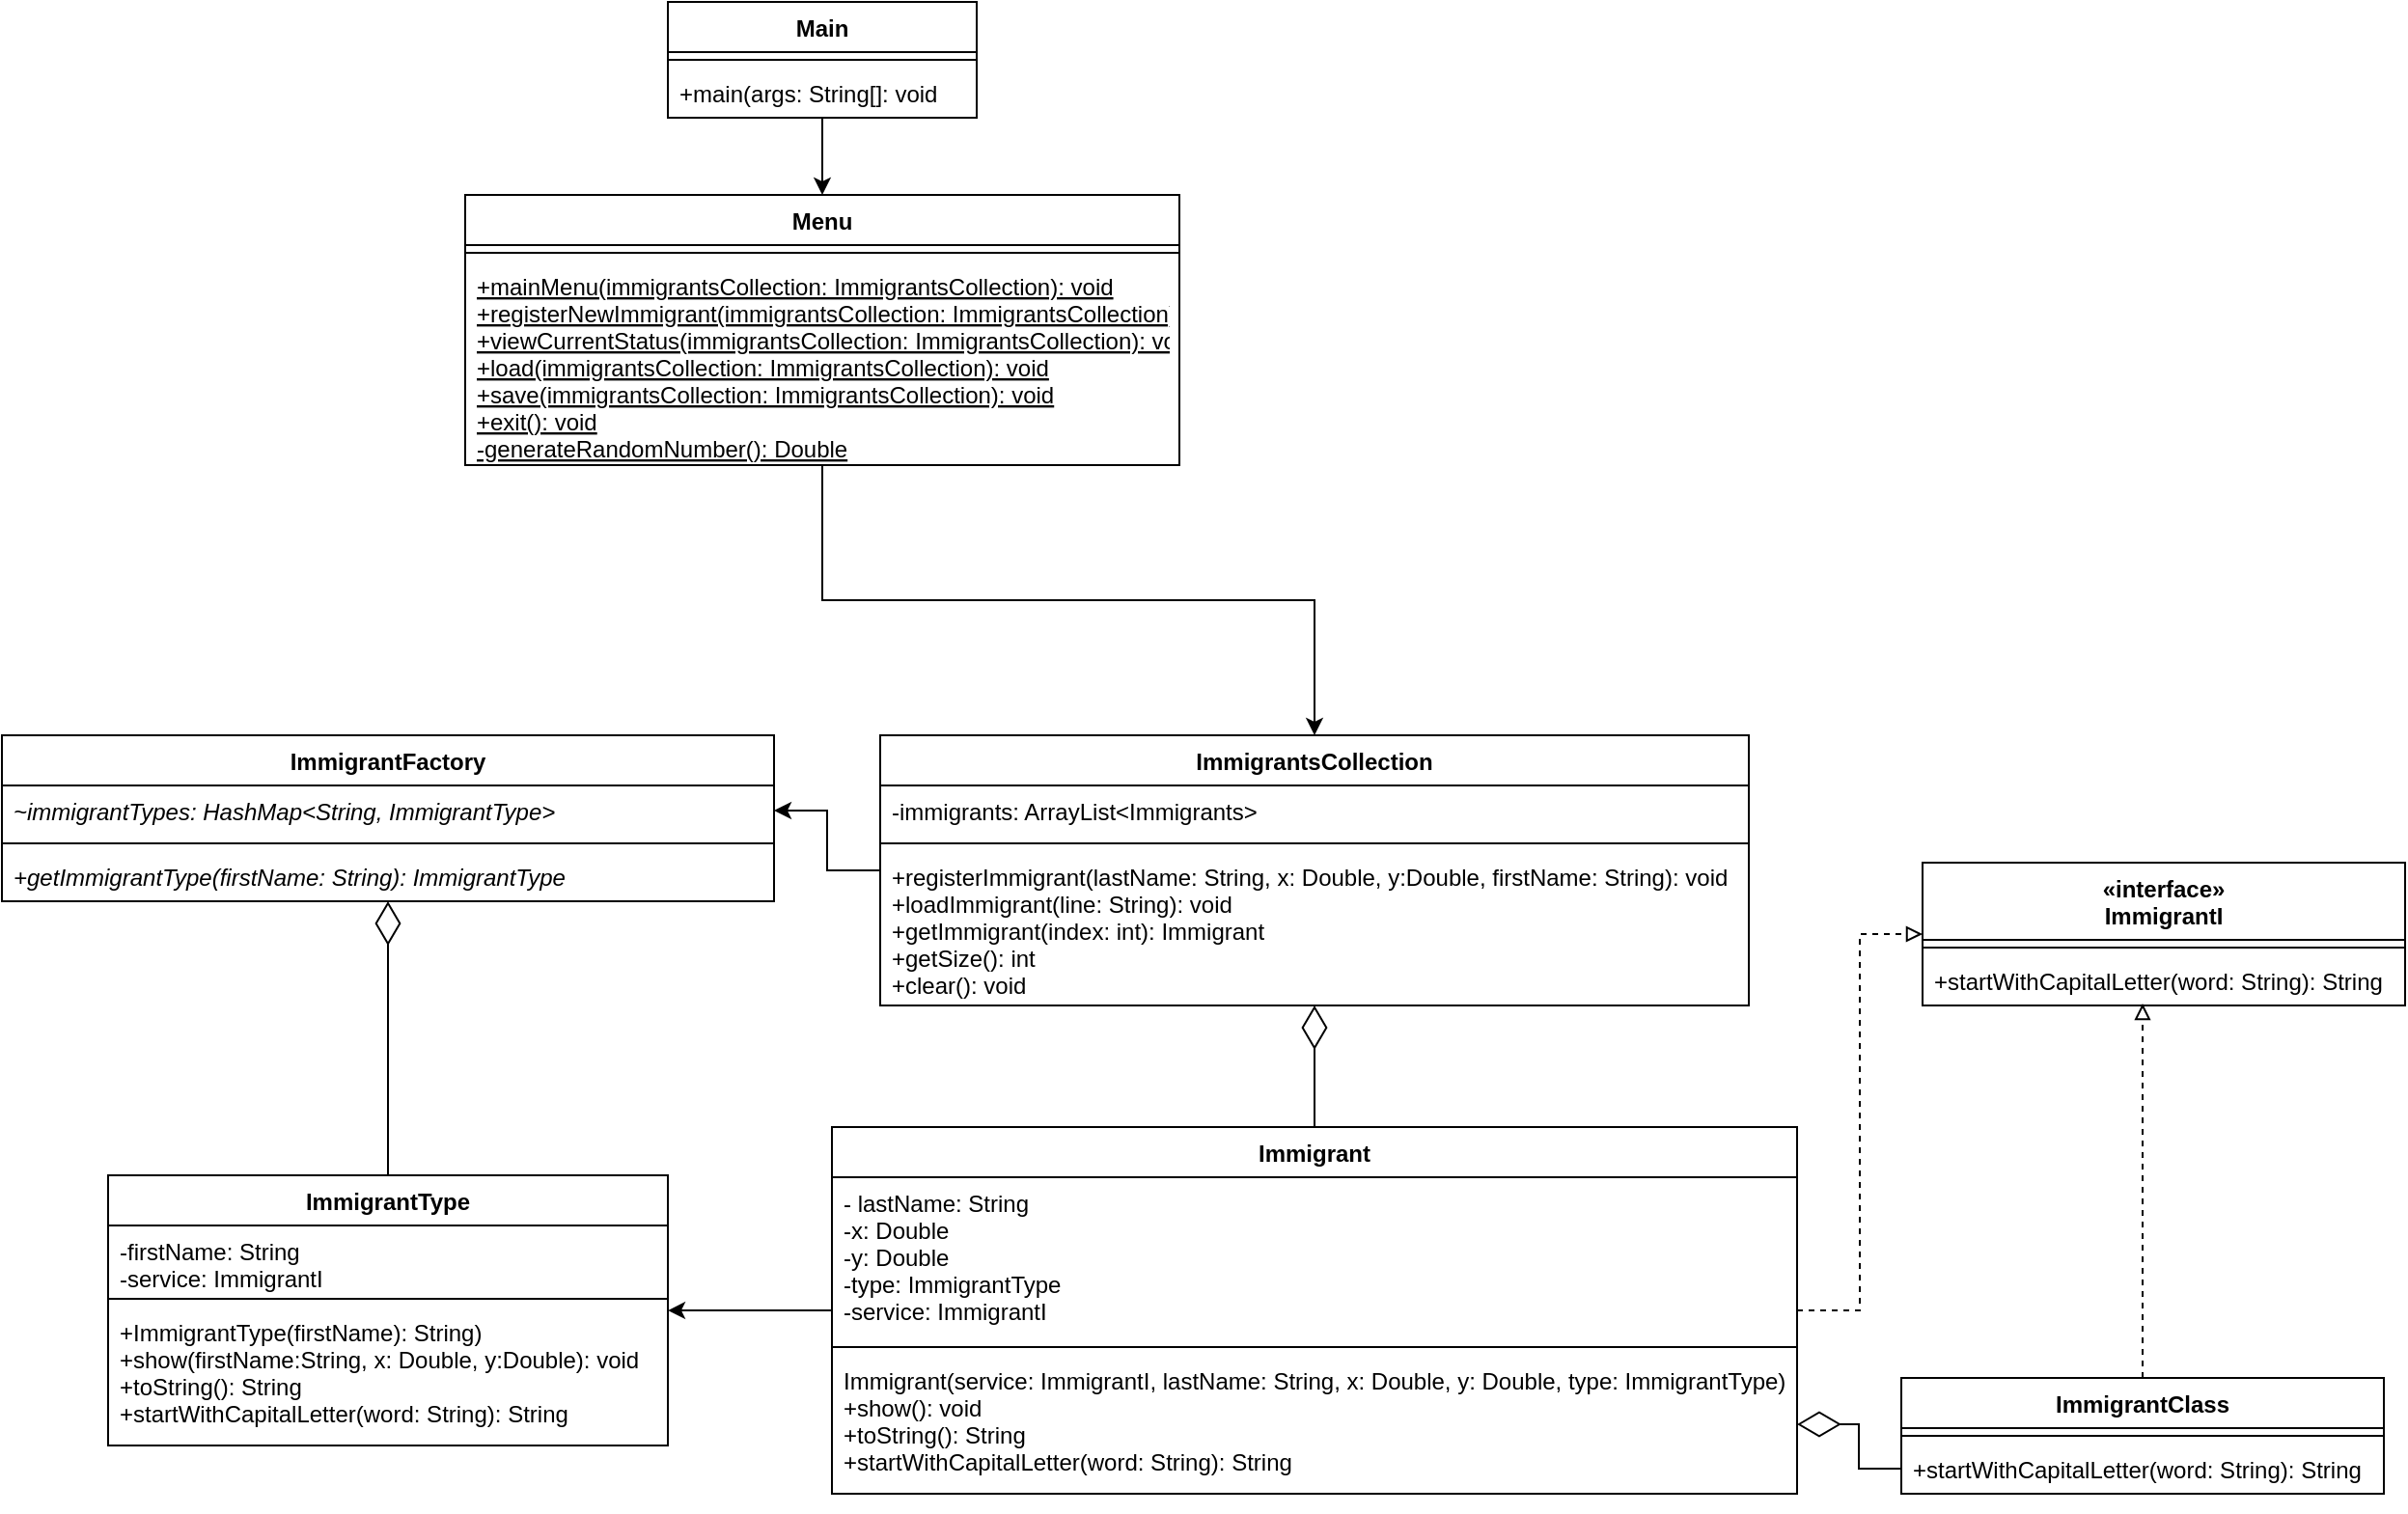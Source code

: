 <mxfile version="20.6.1" type="device"><diagram id="dUov5UVgE75BwC8f5GbG" name="Strona-1"><mxGraphModel dx="1422" dy="865" grid="1" gridSize="10" guides="1" tooltips="1" connect="1" arrows="1" fold="1" page="1" pageScale="1" pageWidth="827" pageHeight="1169" math="0" shadow="0"><root><mxCell id="0"/><mxCell id="1" parent="0"/><mxCell id="Bn9NIA5t_RnUdstBxpte-1" value="ImmigrantType" style="swimlane;fontStyle=1;align=center;verticalAlign=top;childLayout=stackLayout;horizontal=1;startSize=26;horizontalStack=0;resizeParent=1;resizeParentMax=0;resizeLast=0;collapsible=1;marginBottom=0;" parent="1" vertex="1"><mxGeometry x="80" y="618" width="290" height="140" as="geometry"/></mxCell><mxCell id="Bn9NIA5t_RnUdstBxpte-2" value="-firstName: String&#10;-service: ImmigrantI" style="text;strokeColor=none;fillColor=none;align=left;verticalAlign=top;spacingLeft=4;spacingRight=4;overflow=hidden;rotatable=0;points=[[0,0.5],[1,0.5]];portConstraint=eastwest;" parent="Bn9NIA5t_RnUdstBxpte-1" vertex="1"><mxGeometry y="26" width="290" height="34" as="geometry"/></mxCell><mxCell id="Bn9NIA5t_RnUdstBxpte-3" value="" style="line;strokeWidth=1;fillColor=none;align=left;verticalAlign=middle;spacingTop=-1;spacingLeft=3;spacingRight=3;rotatable=0;labelPosition=right;points=[];portConstraint=eastwest;strokeColor=inherit;" parent="Bn9NIA5t_RnUdstBxpte-1" vertex="1"><mxGeometry y="60" width="290" height="8" as="geometry"/></mxCell><mxCell id="Bn9NIA5t_RnUdstBxpte-4" value="+ImmigrantType(firstName): String)&#10;+show(firstName:String, x: Double, y:Double): void&#10;+toString(): String&#10;+startWithCapitalLetter(word: String): String" style="text;strokeColor=none;fillColor=none;align=left;verticalAlign=top;spacingLeft=4;spacingRight=4;overflow=hidden;rotatable=0;points=[[0,0.5],[1,0.5]];portConstraint=eastwest;" parent="Bn9NIA5t_RnUdstBxpte-1" vertex="1"><mxGeometry y="68" width="290" height="72" as="geometry"/></mxCell><mxCell id="lycG95_sbbHKnK6lgkow-29" style="edgeStyle=orthogonalEdgeStyle;rounded=0;orthogonalLoop=1;jettySize=auto;html=1;entryX=1;entryY=0.028;entryDx=0;entryDy=0;entryPerimeter=0;" edge="1" parent="1" source="Bn9NIA5t_RnUdstBxpte-5" target="Bn9NIA5t_RnUdstBxpte-4"><mxGeometry relative="1" as="geometry"/></mxCell><mxCell id="lycG95_sbbHKnK6lgkow-36" style="edgeStyle=orthogonalEdgeStyle;rounded=0;orthogonalLoop=1;jettySize=auto;html=1;entryX=0;entryY=0.5;entryDx=0;entryDy=0;startArrow=none;startFill=0;endArrow=block;endFill=0;startSize=20;sourcePerimeterSpacing=0;targetPerimeterSpacing=0;dashed=1;" edge="1" parent="1" source="Bn9NIA5t_RnUdstBxpte-5" target="lycG95_sbbHKnK6lgkow-5"><mxGeometry relative="1" as="geometry"/></mxCell><mxCell id="Bn9NIA5t_RnUdstBxpte-5" value="Immigrant" style="swimlane;fontStyle=1;align=center;verticalAlign=top;childLayout=stackLayout;horizontal=1;startSize=26;horizontalStack=0;resizeParent=1;resizeParentMax=0;resizeLast=0;collapsible=1;marginBottom=0;" parent="1" vertex="1"><mxGeometry x="455" y="593" width="500" height="190" as="geometry"/></mxCell><mxCell id="Bn9NIA5t_RnUdstBxpte-6" value="- lastName: String&#10;-x: Double&#10;-y: Double&#10;-type: ImmigrantType&#10;-service: ImmigrantI" style="text;strokeColor=none;fillColor=none;align=left;verticalAlign=top;spacingLeft=4;spacingRight=4;overflow=hidden;rotatable=0;points=[[0,0.5],[1,0.5]];portConstraint=eastwest;" parent="Bn9NIA5t_RnUdstBxpte-5" vertex="1"><mxGeometry y="26" width="500" height="84" as="geometry"/></mxCell><mxCell id="Bn9NIA5t_RnUdstBxpte-7" value="" style="line;strokeWidth=1;fillColor=none;align=left;verticalAlign=middle;spacingTop=-1;spacingLeft=3;spacingRight=3;rotatable=0;labelPosition=right;points=[];portConstraint=eastwest;strokeColor=inherit;" parent="Bn9NIA5t_RnUdstBxpte-5" vertex="1"><mxGeometry y="110" width="500" height="8" as="geometry"/></mxCell><mxCell id="Bn9NIA5t_RnUdstBxpte-8" value="Immigrant(service: ImmigrantI, lastName: String, x: Double, y: Double, type: ImmigrantType)&#10;+show(): void&#10;+toString(): String&#10;+startWithCapitalLetter(word: String): String" style="text;strokeColor=none;fillColor=none;align=left;verticalAlign=top;spacingLeft=4;spacingRight=4;overflow=hidden;rotatable=0;points=[[0,0.5],[1,0.5]];portConstraint=eastwest;" parent="Bn9NIA5t_RnUdstBxpte-5" vertex="1"><mxGeometry y="118" width="500" height="72" as="geometry"/></mxCell><mxCell id="lycG95_sbbHKnK6lgkow-31" style="edgeStyle=orthogonalEdgeStyle;rounded=0;orthogonalLoop=1;jettySize=auto;html=1;entryX=0.5;entryY=0;entryDx=0;entryDy=0;endArrow=none;endFill=0;startArrow=diamondThin;startFill=0;targetPerimeterSpacing=0;startSize=20;" edge="1" parent="1" source="Bn9NIA5t_RnUdstBxpte-13" target="Bn9NIA5t_RnUdstBxpte-1"><mxGeometry relative="1" as="geometry"/></mxCell><mxCell id="Bn9NIA5t_RnUdstBxpte-13" value="ImmigrantFactory" style="swimlane;fontStyle=1;align=center;verticalAlign=top;childLayout=stackLayout;horizontal=1;startSize=26;horizontalStack=0;resizeParent=1;resizeParentMax=0;resizeLast=0;collapsible=1;marginBottom=0;" parent="1" vertex="1"><mxGeometry x="25" y="390" width="400" height="86" as="geometry"/></mxCell><mxCell id="Bn9NIA5t_RnUdstBxpte-14" value="~immigrantTypes: HashMap&lt;String, ImmigrantType&gt;" style="text;strokeColor=none;fillColor=none;align=left;verticalAlign=top;spacingLeft=4;spacingRight=4;overflow=hidden;rotatable=0;points=[[0,0.5],[1,0.5]];portConstraint=eastwest;fontStyle=2" parent="Bn9NIA5t_RnUdstBxpte-13" vertex="1"><mxGeometry y="26" width="400" height="26" as="geometry"/></mxCell><mxCell id="Bn9NIA5t_RnUdstBxpte-15" value="" style="line;strokeWidth=1;fillColor=none;align=left;verticalAlign=middle;spacingTop=-1;spacingLeft=3;spacingRight=3;rotatable=0;labelPosition=right;points=[];portConstraint=eastwest;strokeColor=inherit;" parent="Bn9NIA5t_RnUdstBxpte-13" vertex="1"><mxGeometry y="52" width="400" height="8" as="geometry"/></mxCell><mxCell id="Bn9NIA5t_RnUdstBxpte-16" value="+getImmigrantType(firstName: String): ImmigrantType" style="text;strokeColor=none;fillColor=none;align=left;verticalAlign=top;spacingLeft=4;spacingRight=4;overflow=hidden;rotatable=0;points=[[0,0.5],[1,0.5]];portConstraint=eastwest;fontStyle=2" parent="Bn9NIA5t_RnUdstBxpte-13" vertex="1"><mxGeometry y="60" width="400" height="26" as="geometry"/></mxCell><mxCell id="lycG95_sbbHKnK6lgkow-30" style="edgeStyle=orthogonalEdgeStyle;rounded=0;orthogonalLoop=1;jettySize=auto;html=1;entryX=1;entryY=0.5;entryDx=0;entryDy=0;" edge="1" parent="1" source="Bn9NIA5t_RnUdstBxpte-17" target="Bn9NIA5t_RnUdstBxpte-14"><mxGeometry relative="1" as="geometry"/></mxCell><mxCell id="lycG95_sbbHKnK6lgkow-34" style="edgeStyle=orthogonalEdgeStyle;rounded=0;orthogonalLoop=1;jettySize=auto;html=1;entryX=0.5;entryY=0;entryDx=0;entryDy=0;startArrow=diamondThin;startFill=0;endArrow=none;endFill=0;startSize=20;sourcePerimeterSpacing=0;targetPerimeterSpacing=0;" edge="1" parent="1" source="Bn9NIA5t_RnUdstBxpte-17" target="Bn9NIA5t_RnUdstBxpte-5"><mxGeometry relative="1" as="geometry"/></mxCell><mxCell id="Bn9NIA5t_RnUdstBxpte-17" value="ImmigrantsCollection" style="swimlane;fontStyle=1;align=center;verticalAlign=top;childLayout=stackLayout;horizontal=1;startSize=26;horizontalStack=0;resizeParent=1;resizeParentMax=0;resizeLast=0;collapsible=1;marginBottom=0;" parent="1" vertex="1"><mxGeometry x="480" y="390" width="450" height="140" as="geometry"/></mxCell><mxCell id="Bn9NIA5t_RnUdstBxpte-18" value="-immigrants: ArrayList&lt;Immigrants&gt;" style="text;strokeColor=none;fillColor=none;align=left;verticalAlign=top;spacingLeft=4;spacingRight=4;overflow=hidden;rotatable=0;points=[[0,0.5],[1,0.5]];portConstraint=eastwest;" parent="Bn9NIA5t_RnUdstBxpte-17" vertex="1"><mxGeometry y="26" width="450" height="26" as="geometry"/></mxCell><mxCell id="Bn9NIA5t_RnUdstBxpte-19" value="" style="line;strokeWidth=1;fillColor=none;align=left;verticalAlign=middle;spacingTop=-1;spacingLeft=3;spacingRight=3;rotatable=0;labelPosition=right;points=[];portConstraint=eastwest;strokeColor=inherit;" parent="Bn9NIA5t_RnUdstBxpte-17" vertex="1"><mxGeometry y="52" width="450" height="8" as="geometry"/></mxCell><mxCell id="Bn9NIA5t_RnUdstBxpte-20" value="+registerImmigrant(lastName: String, x: Double, y:Double, firstName: String): void&#10;+loadImmigrant(line: String): void&#10;+getImmigrant(index: int): Immigrant&#10;+getSize(): int&#10;+clear(): void" style="text;strokeColor=none;fillColor=none;align=left;verticalAlign=top;spacingLeft=4;spacingRight=4;overflow=hidden;rotatable=0;points=[[0,0.5],[1,0.5]];portConstraint=eastwest;" parent="Bn9NIA5t_RnUdstBxpte-17" vertex="1"><mxGeometry y="60" width="450" height="80" as="geometry"/></mxCell><mxCell id="lycG95_sbbHKnK6lgkow-37" style="edgeStyle=orthogonalEdgeStyle;rounded=0;orthogonalLoop=1;jettySize=auto;html=1;entryX=0.456;entryY=0.962;entryDx=0;entryDy=0;entryPerimeter=0;dashed=1;startArrow=none;startFill=0;endArrow=block;endFill=0;startSize=20;sourcePerimeterSpacing=0;targetPerimeterSpacing=0;" edge="1" parent="1" source="lycG95_sbbHKnK6lgkow-1" target="lycG95_sbbHKnK6lgkow-8"><mxGeometry relative="1" as="geometry"/></mxCell><mxCell id="lycG95_sbbHKnK6lgkow-1" value="ImmigrantClass" style="swimlane;fontStyle=1;align=center;verticalAlign=top;childLayout=stackLayout;horizontal=1;startSize=26;horizontalStack=0;resizeParent=1;resizeParentMax=0;resizeLast=0;collapsible=1;marginBottom=0;" vertex="1" parent="1"><mxGeometry x="1009" y="723" width="250" height="60" as="geometry"/></mxCell><mxCell id="lycG95_sbbHKnK6lgkow-3" value="" style="line;strokeWidth=1;fillColor=none;align=left;verticalAlign=middle;spacingTop=-1;spacingLeft=3;spacingRight=3;rotatable=0;labelPosition=right;points=[];portConstraint=eastwest;strokeColor=inherit;" vertex="1" parent="lycG95_sbbHKnK6lgkow-1"><mxGeometry y="26" width="250" height="8" as="geometry"/></mxCell><mxCell id="lycG95_sbbHKnK6lgkow-4" value="+startWithCapitalLetter(word: String): String" style="text;strokeColor=none;fillColor=none;align=left;verticalAlign=top;spacingLeft=4;spacingRight=4;overflow=hidden;rotatable=0;points=[[0,0.5],[1,0.5]];portConstraint=eastwest;" vertex="1" parent="lycG95_sbbHKnK6lgkow-1"><mxGeometry y="34" width="250" height="26" as="geometry"/></mxCell><mxCell id="lycG95_sbbHKnK6lgkow-5" value="«interface»&#10;ImmigrantI" style="swimlane;fontStyle=1;align=center;verticalAlign=top;childLayout=stackLayout;horizontal=1;startSize=40;horizontalStack=0;resizeParent=1;resizeParentMax=0;resizeLast=0;collapsible=1;marginBottom=0;" vertex="1" parent="1"><mxGeometry x="1020" y="456" width="250" height="74" as="geometry"><mxRectangle x="370" y="360" width="120" height="40" as="alternateBounds"/></mxGeometry></mxCell><mxCell id="lycG95_sbbHKnK6lgkow-7" value="" style="line;strokeWidth=1;fillColor=none;align=left;verticalAlign=middle;spacingTop=-1;spacingLeft=3;spacingRight=3;rotatable=0;labelPosition=right;points=[];portConstraint=eastwest;strokeColor=inherit;" vertex="1" parent="lycG95_sbbHKnK6lgkow-5"><mxGeometry y="40" width="250" height="8" as="geometry"/></mxCell><mxCell id="lycG95_sbbHKnK6lgkow-8" value="+startWithCapitalLetter(word: String): String" style="text;strokeColor=none;fillColor=none;align=left;verticalAlign=top;spacingLeft=4;spacingRight=4;overflow=hidden;rotatable=0;points=[[0,0.5],[1,0.5]];portConstraint=eastwest;" vertex="1" parent="lycG95_sbbHKnK6lgkow-5"><mxGeometry y="48" width="250" height="26" as="geometry"/></mxCell><mxCell id="lycG95_sbbHKnK6lgkow-39" style="edgeStyle=orthogonalEdgeStyle;rounded=0;orthogonalLoop=1;jettySize=auto;html=1;entryX=0.5;entryY=0;entryDx=0;entryDy=0;startArrow=none;startFill=0;endArrow=classic;endFill=1;startSize=20;sourcePerimeterSpacing=0;targetPerimeterSpacing=0;" edge="1" parent="1" source="lycG95_sbbHKnK6lgkow-14" target="Bn9NIA5t_RnUdstBxpte-17"><mxGeometry relative="1" as="geometry"/></mxCell><mxCell id="lycG95_sbbHKnK6lgkow-14" value="Menu" style="swimlane;fontStyle=1;align=center;verticalAlign=top;childLayout=stackLayout;horizontal=1;startSize=26;horizontalStack=0;resizeParent=1;resizeParentMax=0;resizeLast=0;collapsible=1;marginBottom=0;" vertex="1" parent="1"><mxGeometry x="265" y="110" width="370" height="140" as="geometry"/></mxCell><mxCell id="lycG95_sbbHKnK6lgkow-16" value="" style="line;strokeWidth=1;fillColor=none;align=left;verticalAlign=middle;spacingTop=-1;spacingLeft=3;spacingRight=3;rotatable=0;labelPosition=right;points=[];portConstraint=eastwest;strokeColor=inherit;" vertex="1" parent="lycG95_sbbHKnK6lgkow-14"><mxGeometry y="26" width="370" height="8" as="geometry"/></mxCell><mxCell id="lycG95_sbbHKnK6lgkow-17" value="+mainMenu(immigrantsCollection: ImmigrantsCollection): void&#10;+registerNewImmigrant(immigrantsCollection: ImmigrantsCollection): void&#10;+viewCurrentStatus(immigrantsCollection: ImmigrantsCollection): void&#10;+load(immigrantsCollection: ImmigrantsCollection): void&#10;+save(immigrantsCollection: ImmigrantsCollection): void&#10;+exit(): void&#10;-generateRandomNumber(): Double" style="text;strokeColor=none;fillColor=none;align=left;verticalAlign=top;spacingLeft=4;spacingRight=4;overflow=hidden;rotatable=0;points=[[0,0.5],[1,0.5]];portConstraint=eastwest;fontStyle=4" vertex="1" parent="lycG95_sbbHKnK6lgkow-14"><mxGeometry y="34" width="370" height="106" as="geometry"/></mxCell><mxCell id="lycG95_sbbHKnK6lgkow-27" style="edgeStyle=orthogonalEdgeStyle;rounded=0;orthogonalLoop=1;jettySize=auto;html=1;entryX=0.5;entryY=0;entryDx=0;entryDy=0;" edge="1" parent="1" source="lycG95_sbbHKnK6lgkow-23" target="lycG95_sbbHKnK6lgkow-14"><mxGeometry relative="1" as="geometry"/></mxCell><mxCell id="lycG95_sbbHKnK6lgkow-23" value="Main" style="swimlane;fontStyle=1;align=center;verticalAlign=top;childLayout=stackLayout;horizontal=1;startSize=26;horizontalStack=0;resizeParent=1;resizeParentMax=0;resizeLast=0;collapsible=1;marginBottom=0;" vertex="1" parent="1"><mxGeometry x="370" y="10" width="160" height="60" as="geometry"/></mxCell><mxCell id="lycG95_sbbHKnK6lgkow-25" value="" style="line;strokeWidth=1;fillColor=none;align=left;verticalAlign=middle;spacingTop=-1;spacingLeft=3;spacingRight=3;rotatable=0;labelPosition=right;points=[];portConstraint=eastwest;strokeColor=inherit;" vertex="1" parent="lycG95_sbbHKnK6lgkow-23"><mxGeometry y="26" width="160" height="8" as="geometry"/></mxCell><mxCell id="lycG95_sbbHKnK6lgkow-26" value="+main(args: String[]: void" style="text;strokeColor=none;fillColor=none;align=left;verticalAlign=top;spacingLeft=4;spacingRight=4;overflow=hidden;rotatable=0;points=[[0,0.5],[1,0.5]];portConstraint=eastwest;" vertex="1" parent="lycG95_sbbHKnK6lgkow-23"><mxGeometry y="34" width="160" height="26" as="geometry"/></mxCell><mxCell id="lycG95_sbbHKnK6lgkow-38" style="edgeStyle=orthogonalEdgeStyle;rounded=0;orthogonalLoop=1;jettySize=auto;html=1;entryX=0;entryY=0.5;entryDx=0;entryDy=0;startArrow=diamondThin;startFill=0;endArrow=none;endFill=0;startSize=20;sourcePerimeterSpacing=0;targetPerimeterSpacing=0;" edge="1" parent="1" source="Bn9NIA5t_RnUdstBxpte-8" target="lycG95_sbbHKnK6lgkow-4"><mxGeometry relative="1" as="geometry"/></mxCell></root></mxGraphModel></diagram></mxfile>
